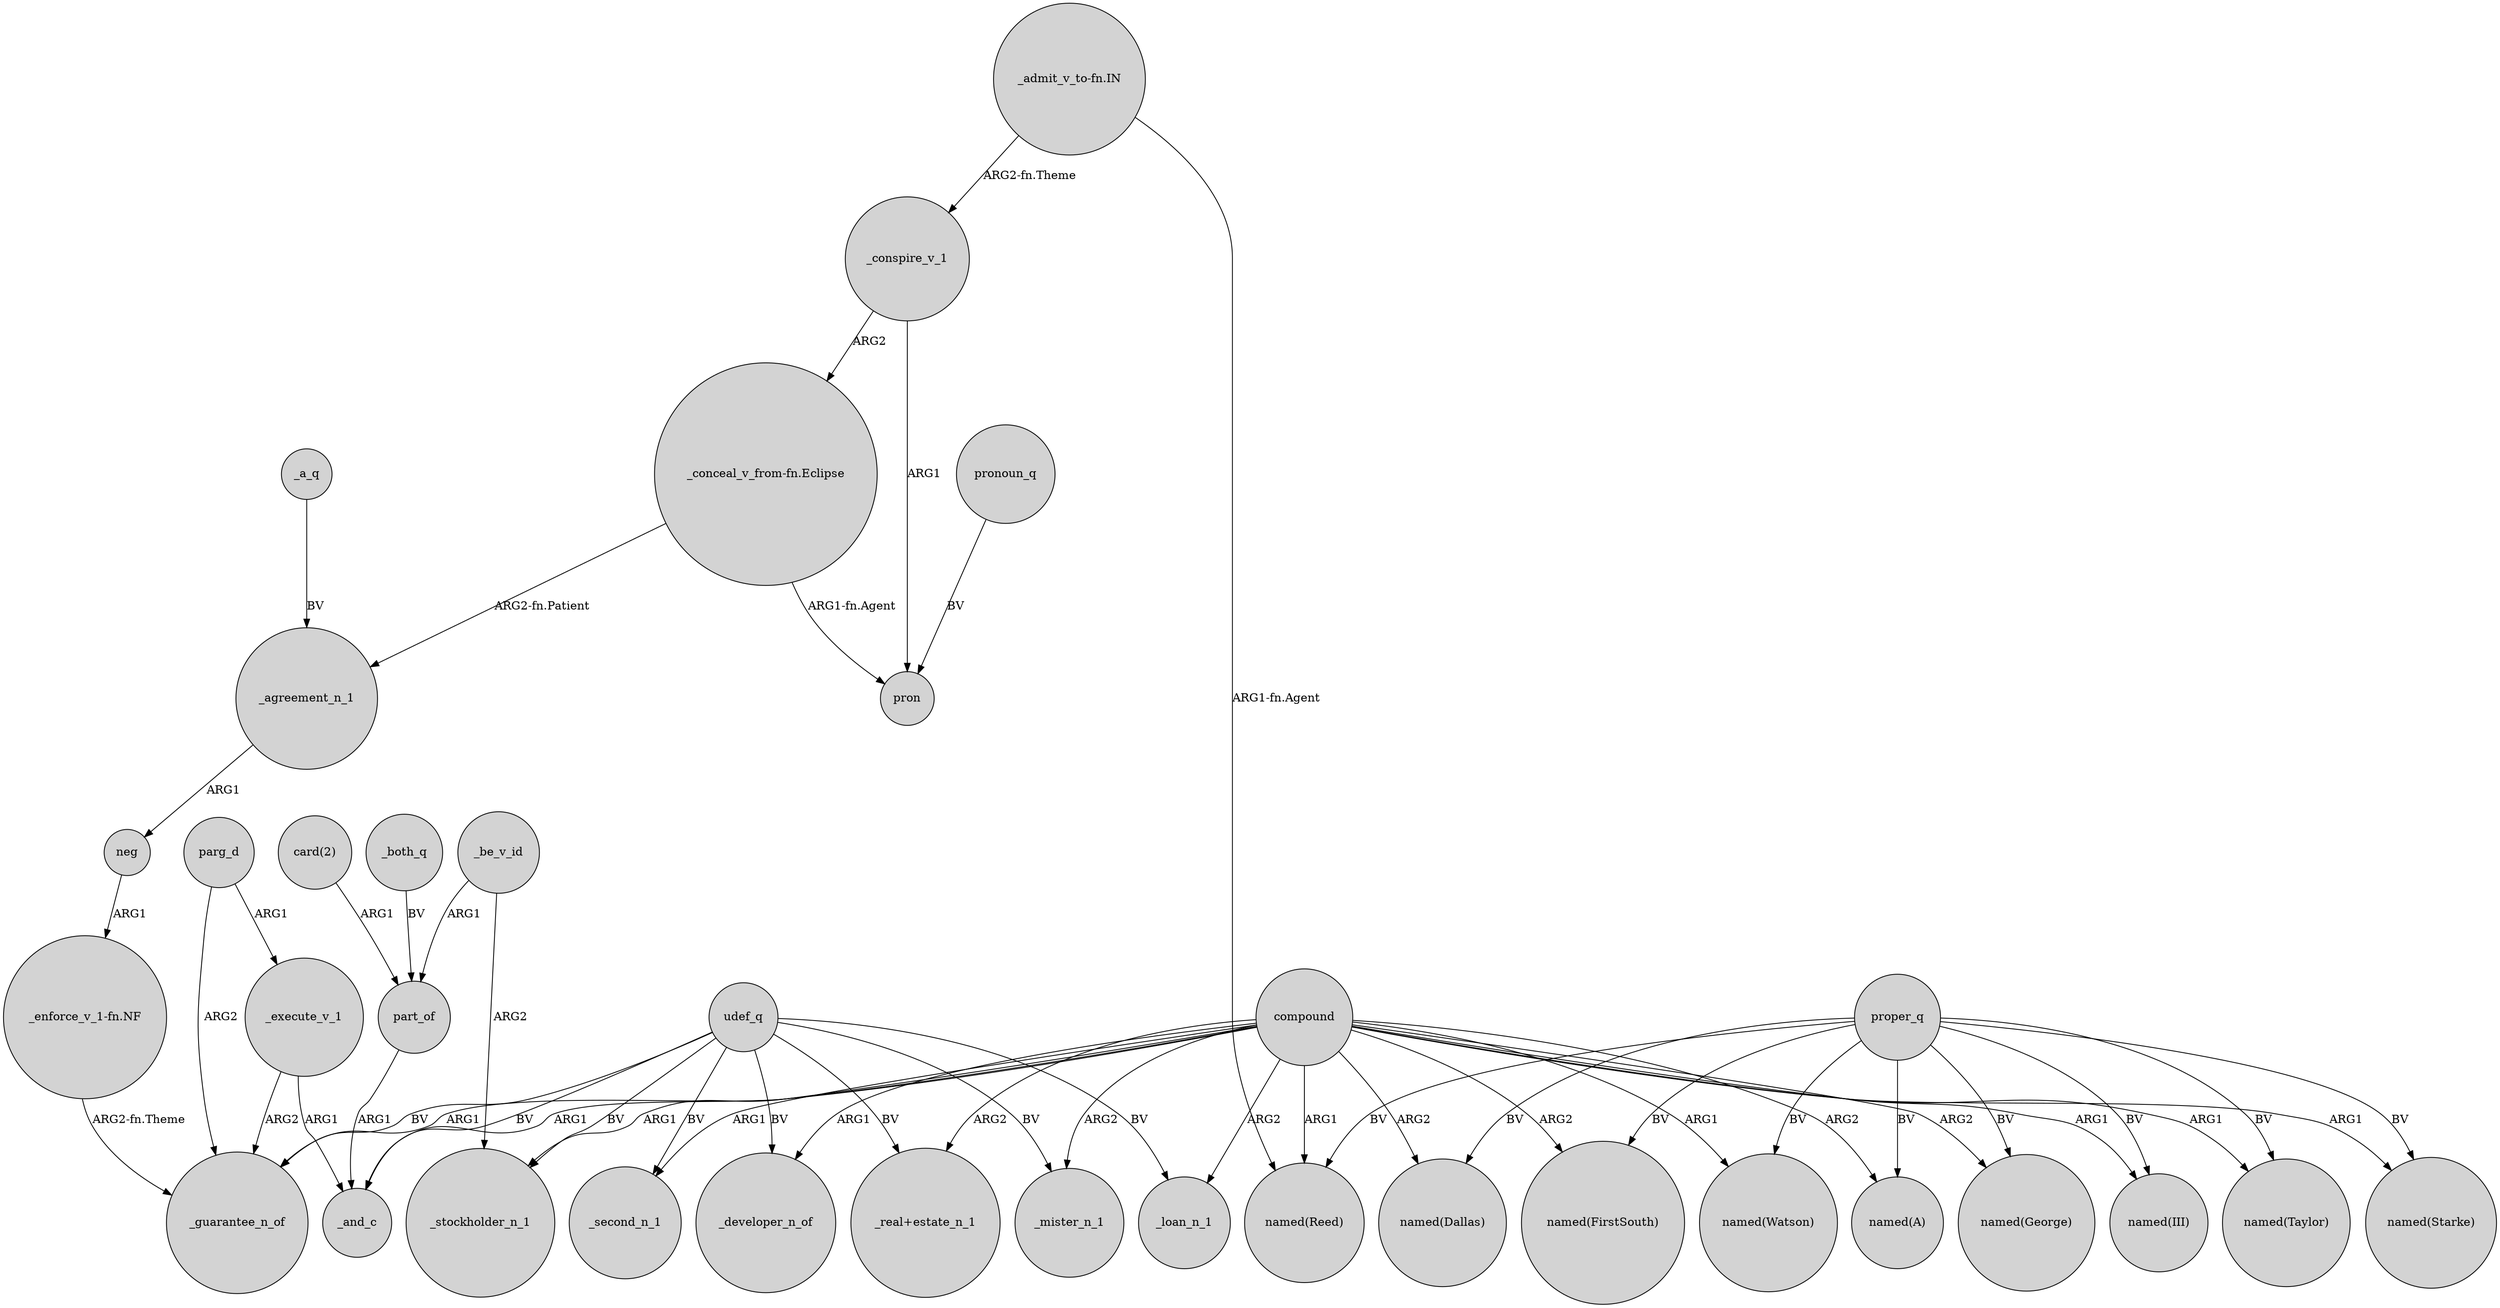 digraph {
	node [shape=circle style=filled]
	_be_v_id -> part_of [label=ARG1]
	udef_q -> _stockholder_n_1 [label=BV]
	parg_d -> _execute_v_1 [label=ARG1]
	compound -> "named(Reed)" [label=ARG1]
	neg -> "_enforce_v_1-fn.NF" [label=ARG1]
	"_admit_v_to-fn.IN" -> _conspire_v_1 [label="ARG2-fn.Theme"]
	_conspire_v_1 -> "_conceal_v_from-fn.Eclipse" [label=ARG2]
	proper_q -> "named(Reed)" [label=BV]
	compound -> _mister_n_1 [label=ARG2]
	"_admit_v_to-fn.IN" -> "named(Reed)" [label="ARG1-fn.Agent"]
	"_conceal_v_from-fn.Eclipse" -> _agreement_n_1 [label="ARG2-fn.Patient"]
	udef_q -> _mister_n_1 [label=BV]
	"_conceal_v_from-fn.Eclipse" -> pron [label="ARG1-fn.Agent"]
	udef_q -> _guarantee_n_of [label=BV]
	compound -> "named(George)" [label=ARG2]
	compound -> "named(Taylor)" [label=ARG1]
	"card(2)" -> part_of [label=ARG1]
	compound -> _stockholder_n_1 [label=ARG1]
	proper_q -> "named(Watson)" [label=BV]
	_both_q -> part_of [label=BV]
	compound -> "_real+estate_n_1" [label=ARG2]
	compound -> "named(A)" [label=ARG2]
	compound -> _loan_n_1 [label=ARG2]
	compound -> "named(Starke)" [label=ARG1]
	part_of -> _and_c [label=ARG1]
	pronoun_q -> pron [label=BV]
	"_enforce_v_1-fn.NF" -> _guarantee_n_of [label="ARG2-fn.Theme"]
	_be_v_id -> _stockholder_n_1 [label=ARG2]
	compound -> "named(FirstSouth)" [label=ARG2]
	compound -> _developer_n_of [label=ARG1]
	udef_q -> _developer_n_of [label=BV]
	_a_q -> _agreement_n_1 [label=BV]
	compound -> "named(Watson)" [label=ARG1]
	_execute_v_1 -> _and_c [label=ARG1]
	udef_q -> _second_n_1 [label=BV]
	parg_d -> _guarantee_n_of [label=ARG2]
	compound -> _and_c [label=ARG1]
	udef_q -> "_real+estate_n_1" [label=BV]
	proper_q -> "named(Taylor)" [label=BV]
	compound -> "named(Dallas)" [label=ARG2]
	proper_q -> "named(George)" [label=BV]
	_execute_v_1 -> _guarantee_n_of [label=ARG2]
	_conspire_v_1 -> pron [label=ARG1]
	proper_q -> "named(Dallas)" [label=BV]
	compound -> _guarantee_n_of [label=ARG1]
	compound -> _second_n_1 [label=ARG1]
	proper_q -> "named(Starke)" [label=BV]
	udef_q -> _and_c [label=BV]
	proper_q -> "named(III)" [label=BV]
	proper_q -> "named(FirstSouth)" [label=BV]
	compound -> "named(III)" [label=ARG1]
	udef_q -> _loan_n_1 [label=BV]
	_agreement_n_1 -> neg [label=ARG1]
	proper_q -> "named(A)" [label=BV]
}
